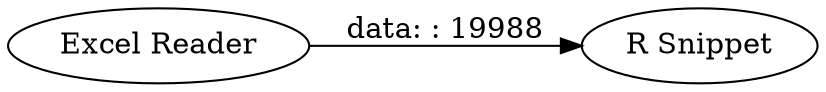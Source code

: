 digraph {
	"-5423957444494580595_336" [label="R Snippet"]
	"-5423957444494580595_403" [label="Excel Reader"]
	"-5423957444494580595_403" -> "-5423957444494580595_336" [label="data: : 19988"]
	rankdir=LR
}
